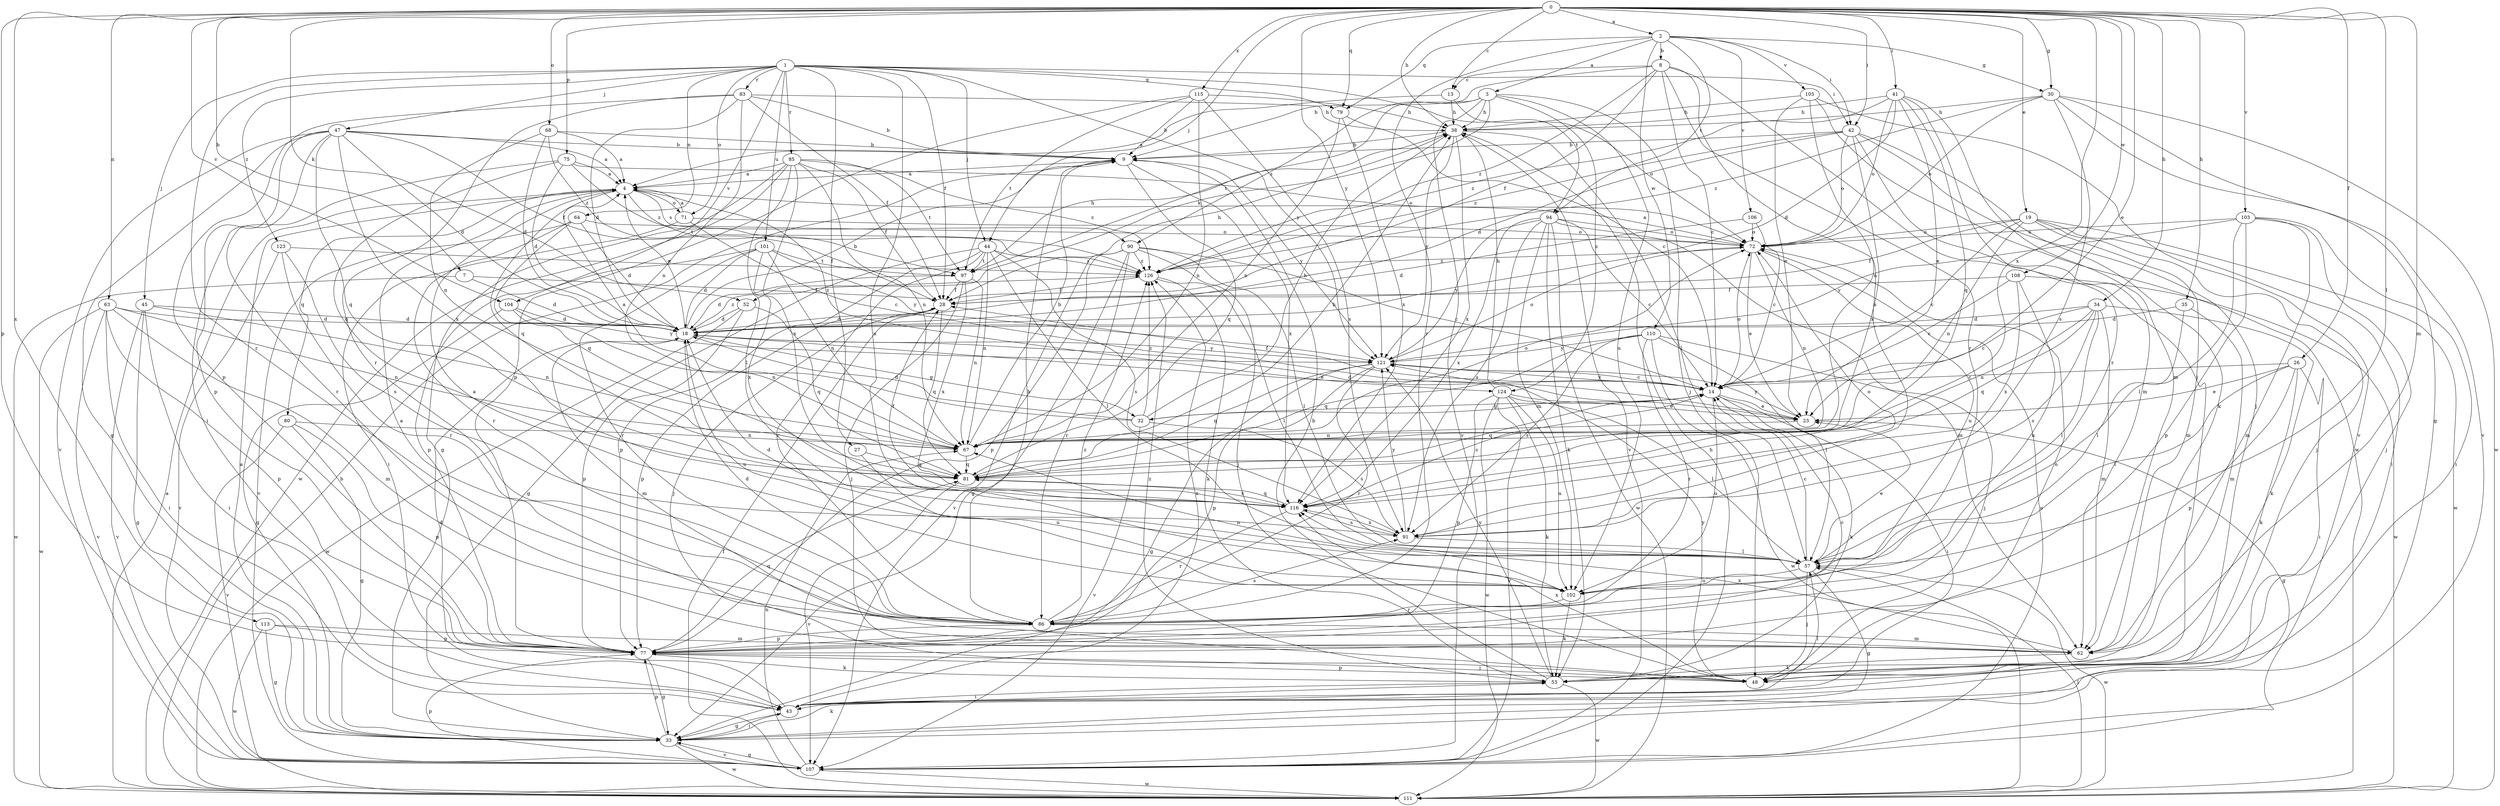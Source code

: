 strict digraph  {
0;
1;
2;
3;
4;
7;
8;
9;
13;
14;
18;
19;
23;
26;
27;
28;
30;
32;
33;
34;
35;
38;
41;
42;
43;
44;
45;
47;
48;
52;
53;
57;
62;
63;
64;
67;
68;
71;
72;
75;
77;
79;
80;
81;
83;
85;
86;
90;
91;
94;
97;
101;
102;
103;
104;
105;
106;
107;
108;
110;
111;
113;
115;
116;
121;
123;
124;
126;
0 -> 2  [label=a];
0 -> 7  [label=b];
0 -> 13  [label=c];
0 -> 19  [label=e];
0 -> 23  [label=e];
0 -> 26  [label=f];
0 -> 30  [label=g];
0 -> 34  [label=h];
0 -> 35  [label=h];
0 -> 38  [label=h];
0 -> 41  [label=i];
0 -> 42  [label=i];
0 -> 44  [label=j];
0 -> 52  [label=k];
0 -> 57  [label=l];
0 -> 62  [label=m];
0 -> 63  [label=n];
0 -> 68  [label=o];
0 -> 75  [label=p];
0 -> 77  [label=p];
0 -> 79  [label=q];
0 -> 103  [label=v];
0 -> 104  [label=v];
0 -> 108  [label=w];
0 -> 113  [label=x];
0 -> 115  [label=x];
0 -> 116  [label=x];
0 -> 121  [label=y];
1 -> 27  [label=f];
1 -> 28  [label=f];
1 -> 42  [label=i];
1 -> 44  [label=j];
1 -> 45  [label=j];
1 -> 47  [label=j];
1 -> 64  [label=n];
1 -> 71  [label=o];
1 -> 79  [label=q];
1 -> 83  [label=r];
1 -> 85  [label=r];
1 -> 86  [label=r];
1 -> 94  [label=t];
1 -> 101  [label=u];
1 -> 102  [label=u];
1 -> 104  [label=v];
1 -> 121  [label=y];
1 -> 123  [label=z];
2 -> 3  [label=a];
2 -> 8  [label=b];
2 -> 30  [label=g];
2 -> 42  [label=i];
2 -> 79  [label=q];
2 -> 86  [label=r];
2 -> 94  [label=t];
2 -> 105  [label=v];
2 -> 106  [label=v];
2 -> 110  [label=w];
3 -> 38  [label=h];
3 -> 48  [label=j];
3 -> 52  [label=k];
3 -> 90  [label=s];
3 -> 97  [label=t];
3 -> 102  [label=u];
3 -> 107  [label=v];
3 -> 124  [label=z];
4 -> 71  [label=o];
4 -> 80  [label=q];
4 -> 81  [label=q];
4 -> 90  [label=s];
4 -> 97  [label=t];
4 -> 124  [label=z];
7 -> 18  [label=d];
7 -> 28  [label=f];
7 -> 111  [label=w];
8 -> 9  [label=b];
8 -> 13  [label=c];
8 -> 14  [label=c];
8 -> 28  [label=f];
8 -> 48  [label=j];
8 -> 86  [label=r];
8 -> 91  [label=s];
8 -> 126  [label=z];
9 -> 4  [label=a];
9 -> 81  [label=q];
9 -> 116  [label=x];
9 -> 121  [label=y];
13 -> 4  [label=a];
13 -> 38  [label=h];
13 -> 72  [label=o];
14 -> 23  [label=e];
14 -> 28  [label=f];
14 -> 32  [label=g];
14 -> 43  [label=i];
14 -> 53  [label=k];
14 -> 72  [label=o];
14 -> 81  [label=q];
14 -> 102  [label=u];
14 -> 121  [label=y];
18 -> 4  [label=a];
18 -> 9  [label=b];
18 -> 23  [label=e];
18 -> 32  [label=g];
18 -> 62  [label=m];
18 -> 102  [label=u];
18 -> 121  [label=y];
18 -> 126  [label=z];
19 -> 14  [label=c];
19 -> 28  [label=f];
19 -> 43  [label=i];
19 -> 48  [label=j];
19 -> 62  [label=m];
19 -> 67  [label=n];
19 -> 72  [label=o];
19 -> 111  [label=w];
23 -> 18  [label=d];
23 -> 33  [label=g];
23 -> 67  [label=n];
23 -> 121  [label=y];
26 -> 14  [label=c];
26 -> 23  [label=e];
26 -> 43  [label=i];
26 -> 53  [label=k];
26 -> 57  [label=l];
26 -> 77  [label=p];
27 -> 81  [label=q];
27 -> 102  [label=u];
28 -> 18  [label=d];
28 -> 38  [label=h];
28 -> 48  [label=j];
28 -> 77  [label=p];
28 -> 81  [label=q];
30 -> 33  [label=g];
30 -> 38  [label=h];
30 -> 72  [label=o];
30 -> 91  [label=s];
30 -> 107  [label=v];
30 -> 111  [label=w];
30 -> 126  [label=z];
32 -> 4  [label=a];
32 -> 14  [label=c];
32 -> 18  [label=d];
32 -> 38  [label=h];
32 -> 91  [label=s];
32 -> 107  [label=v];
32 -> 126  [label=z];
33 -> 4  [label=a];
33 -> 43  [label=i];
33 -> 53  [label=k];
33 -> 77  [label=p];
33 -> 107  [label=v];
33 -> 111  [label=w];
34 -> 14  [label=c];
34 -> 18  [label=d];
34 -> 53  [label=k];
34 -> 57  [label=l];
34 -> 62  [label=m];
34 -> 67  [label=n];
34 -> 81  [label=q];
34 -> 91  [label=s];
35 -> 18  [label=d];
35 -> 57  [label=l];
35 -> 62  [label=m];
38 -> 9  [label=b];
38 -> 57  [label=l];
38 -> 107  [label=v];
38 -> 116  [label=x];
38 -> 121  [label=y];
41 -> 18  [label=d];
41 -> 23  [label=e];
41 -> 38  [label=h];
41 -> 62  [label=m];
41 -> 72  [label=o];
41 -> 81  [label=q];
41 -> 86  [label=r];
41 -> 126  [label=z];
42 -> 9  [label=b];
42 -> 18  [label=d];
42 -> 48  [label=j];
42 -> 53  [label=k];
42 -> 62  [label=m];
42 -> 72  [label=o];
42 -> 116  [label=x];
42 -> 126  [label=z];
43 -> 18  [label=d];
43 -> 33  [label=g];
43 -> 57  [label=l];
43 -> 126  [label=z];
44 -> 33  [label=g];
44 -> 57  [label=l];
44 -> 67  [label=n];
44 -> 77  [label=p];
44 -> 86  [label=r];
44 -> 91  [label=s];
44 -> 97  [label=t];
44 -> 126  [label=z];
45 -> 18  [label=d];
45 -> 33  [label=g];
45 -> 43  [label=i];
45 -> 67  [label=n];
45 -> 107  [label=v];
47 -> 4  [label=a];
47 -> 9  [label=b];
47 -> 18  [label=d];
47 -> 28  [label=f];
47 -> 33  [label=g];
47 -> 43  [label=i];
47 -> 77  [label=p];
47 -> 81  [label=q];
47 -> 107  [label=v];
47 -> 116  [label=x];
48 -> 72  [label=o];
48 -> 77  [label=p];
48 -> 116  [label=x];
48 -> 121  [label=y];
52 -> 18  [label=d];
52 -> 77  [label=p];
52 -> 81  [label=q];
52 -> 111  [label=w];
53 -> 9  [label=b];
53 -> 43  [label=i];
53 -> 111  [label=w];
53 -> 121  [label=y];
53 -> 126  [label=z];
57 -> 14  [label=c];
57 -> 18  [label=d];
57 -> 23  [label=e];
57 -> 33  [label=g];
57 -> 48  [label=j];
57 -> 102  [label=u];
57 -> 111  [label=w];
62 -> 4  [label=a];
62 -> 53  [label=k];
62 -> 116  [label=x];
63 -> 18  [label=d];
63 -> 43  [label=i];
63 -> 62  [label=m];
63 -> 67  [label=n];
63 -> 77  [label=p];
63 -> 107  [label=v];
63 -> 111  [label=w];
64 -> 18  [label=d];
64 -> 72  [label=o];
64 -> 81  [label=q];
64 -> 86  [label=r];
64 -> 107  [label=v];
67 -> 9  [label=b];
67 -> 72  [label=o];
67 -> 81  [label=q];
68 -> 4  [label=a];
68 -> 9  [label=b];
68 -> 18  [label=d];
68 -> 67  [label=n];
68 -> 126  [label=z];
71 -> 4  [label=a];
71 -> 14  [label=c];
71 -> 43  [label=i];
71 -> 72  [label=o];
72 -> 4  [label=a];
72 -> 23  [label=e];
72 -> 67  [label=n];
72 -> 102  [label=u];
72 -> 126  [label=z];
75 -> 4  [label=a];
75 -> 18  [label=d];
75 -> 72  [label=o];
75 -> 81  [label=q];
75 -> 86  [label=r];
75 -> 126  [label=z];
77 -> 14  [label=c];
77 -> 33  [label=g];
77 -> 48  [label=j];
77 -> 53  [label=k];
77 -> 81  [label=q];
79 -> 14  [label=c];
79 -> 67  [label=n];
79 -> 116  [label=x];
80 -> 33  [label=g];
80 -> 67  [label=n];
80 -> 77  [label=p];
80 -> 107  [label=v];
81 -> 38  [label=h];
81 -> 107  [label=v];
81 -> 116  [label=x];
83 -> 9  [label=b];
83 -> 18  [label=d];
83 -> 28  [label=f];
83 -> 38  [label=h];
83 -> 67  [label=n];
83 -> 77  [label=p];
83 -> 86  [label=r];
85 -> 4  [label=a];
85 -> 28  [label=f];
85 -> 33  [label=g];
85 -> 57  [label=l];
85 -> 67  [label=n];
85 -> 97  [label=t];
85 -> 111  [label=w];
85 -> 116  [label=x];
85 -> 126  [label=z];
86 -> 9  [label=b];
86 -> 18  [label=d];
86 -> 62  [label=m];
86 -> 77  [label=p];
86 -> 91  [label=s];
86 -> 126  [label=z];
90 -> 14  [label=c];
90 -> 33  [label=g];
90 -> 48  [label=j];
90 -> 57  [label=l];
90 -> 77  [label=p];
90 -> 86  [label=r];
90 -> 107  [label=v];
90 -> 126  [label=z];
91 -> 57  [label=l];
91 -> 72  [label=o];
91 -> 116  [label=x];
91 -> 121  [label=y];
94 -> 14  [label=c];
94 -> 53  [label=k];
94 -> 62  [label=m];
94 -> 72  [label=o];
94 -> 91  [label=s];
94 -> 102  [label=u];
94 -> 111  [label=w];
94 -> 116  [label=x];
94 -> 121  [label=y];
97 -> 18  [label=d];
97 -> 28  [label=f];
97 -> 38  [label=h];
97 -> 48  [label=j];
97 -> 67  [label=n];
97 -> 116  [label=x];
101 -> 18  [label=d];
101 -> 67  [label=n];
101 -> 77  [label=p];
101 -> 86  [label=r];
101 -> 97  [label=t];
101 -> 116  [label=x];
101 -> 121  [label=y];
102 -> 4  [label=a];
102 -> 53  [label=k];
102 -> 67  [label=n];
102 -> 86  [label=r];
103 -> 43  [label=i];
103 -> 48  [label=j];
103 -> 57  [label=l];
103 -> 62  [label=m];
103 -> 72  [label=o];
103 -> 77  [label=p];
103 -> 121  [label=y];
104 -> 18  [label=d];
104 -> 33  [label=g];
104 -> 67  [label=n];
104 -> 121  [label=y];
105 -> 23  [label=e];
105 -> 38  [label=h];
105 -> 67  [label=n];
105 -> 107  [label=v];
105 -> 111  [label=w];
106 -> 14  [label=c];
106 -> 18  [label=d];
106 -> 72  [label=o];
107 -> 33  [label=g];
107 -> 38  [label=h];
107 -> 67  [label=n];
107 -> 72  [label=o];
107 -> 77  [label=p];
107 -> 111  [label=w];
108 -> 14  [label=c];
108 -> 28  [label=f];
108 -> 102  [label=u];
108 -> 111  [label=w];
108 -> 116  [label=x];
110 -> 48  [label=j];
110 -> 57  [label=l];
110 -> 81  [label=q];
110 -> 86  [label=r];
110 -> 91  [label=s];
110 -> 111  [label=w];
110 -> 121  [label=y];
111 -> 4  [label=a];
111 -> 9  [label=b];
111 -> 28  [label=f];
111 -> 57  [label=l];
113 -> 33  [label=g];
113 -> 62  [label=m];
113 -> 77  [label=p];
113 -> 111  [label=w];
115 -> 9  [label=b];
115 -> 38  [label=h];
115 -> 67  [label=n];
115 -> 77  [label=p];
115 -> 91  [label=s];
115 -> 97  [label=t];
116 -> 14  [label=c];
116 -> 28  [label=f];
116 -> 81  [label=q];
116 -> 86  [label=r];
116 -> 91  [label=s];
121 -> 14  [label=c];
121 -> 33  [label=g];
121 -> 72  [label=o];
121 -> 77  [label=p];
121 -> 81  [label=q];
121 -> 86  [label=r];
123 -> 86  [label=r];
123 -> 91  [label=s];
123 -> 107  [label=v];
123 -> 126  [label=z];
124 -> 23  [label=e];
124 -> 38  [label=h];
124 -> 53  [label=k];
124 -> 57  [label=l];
124 -> 77  [label=p];
124 -> 102  [label=u];
124 -> 107  [label=v];
124 -> 111  [label=w];
126 -> 28  [label=f];
126 -> 53  [label=k];
126 -> 57  [label=l];
}
